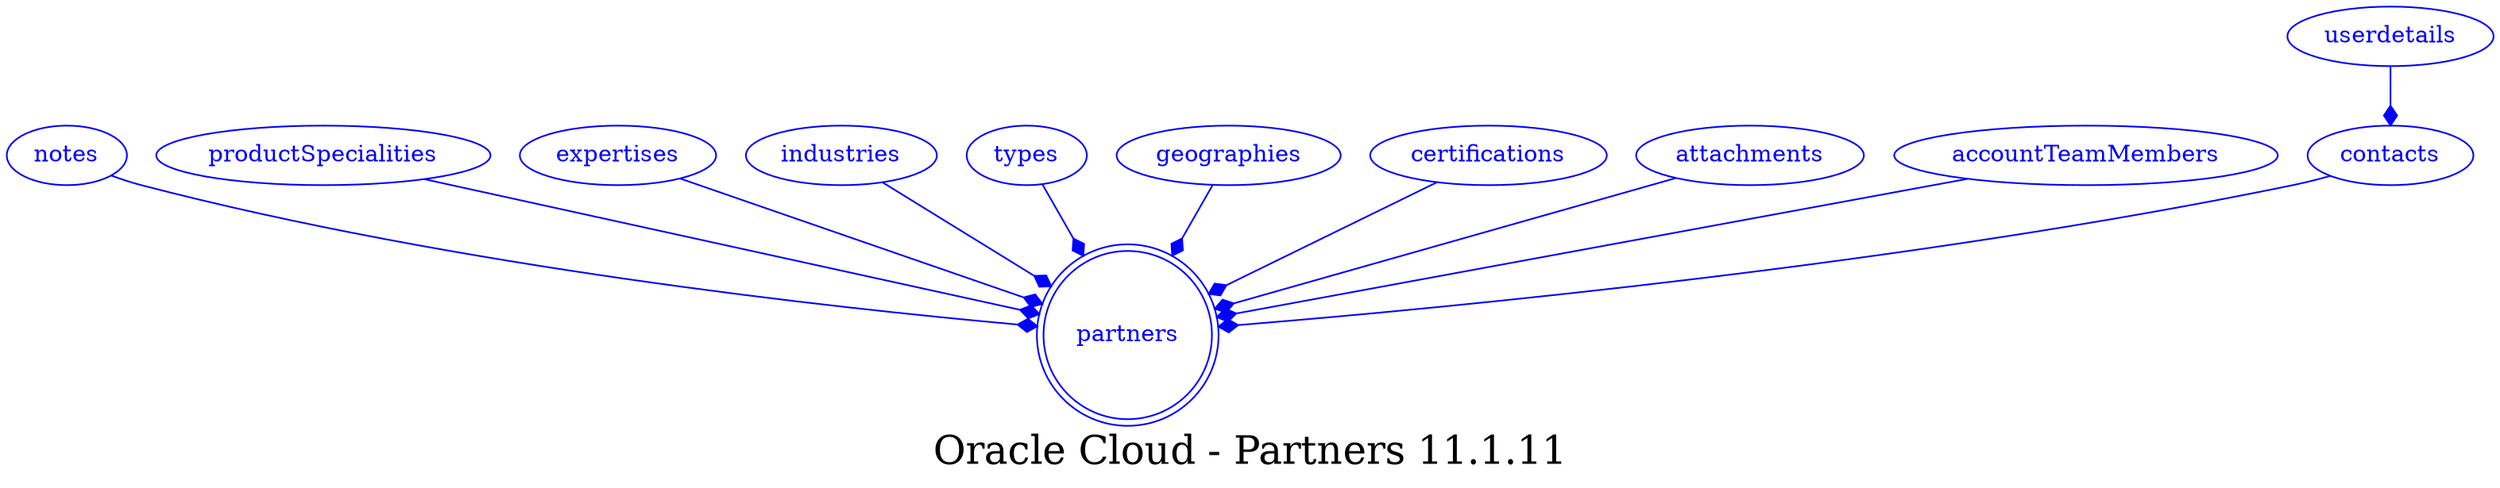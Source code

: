 digraph LexiconGraph {
graph[label="Oracle Cloud - Partners 11.1.11", fontsize=24]
splines=true
"partners" [color=blue, fontcolor=blue, shape=doublecircle]
"notes" -> "partners" [color=blue, fontcolor=blue, arrowhead=diamond, arrowtail=none]
"notes" [color=blue, fontcolor=blue, shape=ellipse]
"productSpecialities" -> "partners" [color=blue, fontcolor=blue, arrowhead=diamond, arrowtail=none]
"productSpecialities" [color=blue, fontcolor=blue, shape=ellipse]
"expertises" -> "partners" [color=blue, fontcolor=blue, arrowhead=diamond, arrowtail=none]
"expertises" [color=blue, fontcolor=blue, shape=ellipse]
"industries" -> "partners" [color=blue, fontcolor=blue, arrowhead=diamond, arrowtail=none]
"industries" [color=blue, fontcolor=blue, shape=ellipse]
"types" -> "partners" [color=blue, fontcolor=blue, arrowhead=diamond, arrowtail=none]
"types" [color=blue, fontcolor=blue, shape=ellipse]
"geographies" -> "partners" [color=blue, fontcolor=blue, arrowhead=diamond, arrowtail=none]
"geographies" [color=blue, fontcolor=blue, shape=ellipse]
"certifications" -> "partners" [color=blue, fontcolor=blue, arrowhead=diamond, arrowtail=none]
"certifications" [color=blue, fontcolor=blue, shape=ellipse]
"attachments" -> "partners" [color=blue, fontcolor=blue, arrowhead=diamond, arrowtail=none]
"attachments" [color=blue, fontcolor=blue, shape=ellipse]
"accountTeamMembers" -> "partners" [color=blue, fontcolor=blue, arrowhead=diamond, arrowtail=none]
"accountTeamMembers" [color=blue, fontcolor=blue, shape=ellipse]
"contacts" -> "partners" [color=blue, fontcolor=blue, arrowhead=diamond, arrowtail=none]
"contacts" [color=blue, fontcolor=blue, shape=ellipse]
"userdetails" -> "contacts" [color=blue, fontcolor=blue, arrowhead=diamond, arrowtail=none]
"userdetails" [color=blue, fontcolor=blue, shape=ellipse]
}
